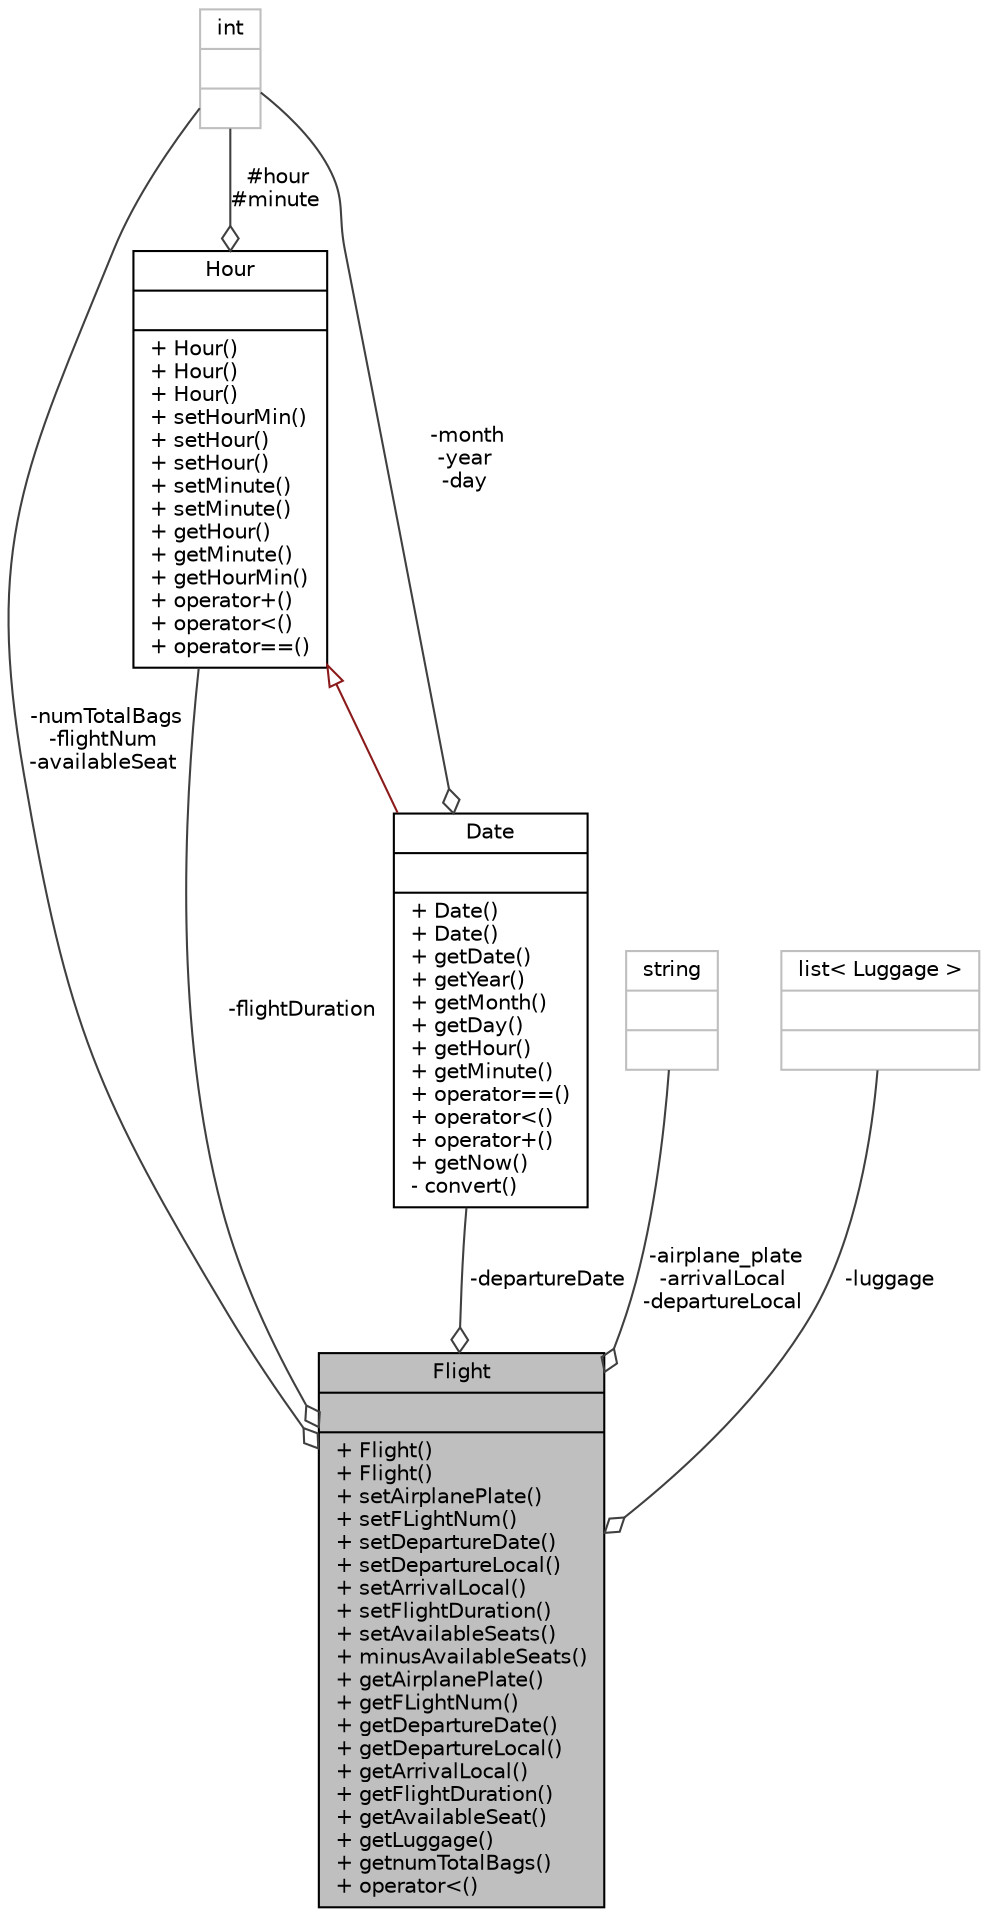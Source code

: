 digraph "Flight"
{
 // LATEX_PDF_SIZE
  bgcolor="transparent";
  edge [fontname="Helvetica",fontsize="10",labelfontname="Helvetica",labelfontsize="10"];
  node [fontname="Helvetica",fontsize="10",shape=record];
  Node1 [label="{Flight\n||+ Flight()\l+ Flight()\l+ setAirplanePlate()\l+ setFLightNum()\l+ setDepartureDate()\l+ setDepartureLocal()\l+ setArrivalLocal()\l+ setFlightDuration()\l+ setAvailableSeats()\l+ minusAvailableSeats()\l+ getAirplanePlate()\l+ getFLightNum()\l+ getDepartureDate()\l+ getDepartureLocal()\l+ getArrivalLocal()\l+ getFlightDuration()\l+ getAvailableSeat()\l+ getLuggage()\l+ getnumTotalBags()\l+ operator\<()\l}",height=0.2,width=0.4,color="black", fillcolor="grey75", style="filled", fontcolor="black",tooltip=" "];
  Node2 -> Node1 [color="grey25",fontsize="10",style="solid",label=" -flightDuration" ,arrowhead="odiamond",fontname="Helvetica"];
  Node2 [label="{Hour\n||+ Hour()\l+ Hour()\l+ Hour()\l+ setHourMin()\l+ setHour()\l+ setHour()\l+ setMinute()\l+ setMinute()\l+ getHour()\l+ getMinute()\l+ getHourMin()\l+ operator+()\l+ operator\<()\l+ operator==()\l}",height=0.2,width=0.4,color="black",URL="$classHour.html",tooltip=" "];
  Node3 -> Node2 [color="grey25",fontsize="10",style="solid",label=" #hour\n#minute" ,arrowhead="odiamond",fontname="Helvetica"];
  Node3 [label="{int\n||}",height=0.2,width=0.4,color="grey75",tooltip=" "];
  Node4 -> Node1 [color="grey25",fontsize="10",style="solid",label=" -airplane_plate\n-arrivalLocal\n-departureLocal" ,arrowhead="odiamond",fontname="Helvetica"];
  Node4 [label="{string\n||}",height=0.2,width=0.4,color="grey75",tooltip=" "];
  Node3 -> Node1 [color="grey25",fontsize="10",style="solid",label=" -numTotalBags\n-flightNum\n-availableSeat" ,arrowhead="odiamond",fontname="Helvetica"];
  Node5 -> Node1 [color="grey25",fontsize="10",style="solid",label=" -luggage" ,arrowhead="odiamond",fontname="Helvetica"];
  Node5 [label="{list\< Luggage \>\n||}",height=0.2,width=0.4,color="grey75",tooltip=" "];
  Node6 -> Node1 [color="grey25",fontsize="10",style="solid",label=" -departureDate" ,arrowhead="odiamond",fontname="Helvetica"];
  Node6 [label="{Date\n||+ Date()\l+ Date()\l+ getDate()\l+ getYear()\l+ getMonth()\l+ getDay()\l+ getHour()\l+ getMinute()\l+ operator==()\l+ operator\<()\l+ operator+()\l+ getNow()\l- convert()\l}",height=0.2,width=0.4,color="black",URL="$classDate.html",tooltip=" "];
  Node2 -> Node6 [dir="back",color="firebrick4",fontsize="10",style="solid",arrowtail="onormal",fontname="Helvetica"];
  Node3 -> Node6 [color="grey25",fontsize="10",style="solid",label=" -month\n-year\n-day" ,arrowhead="odiamond",fontname="Helvetica"];
}
